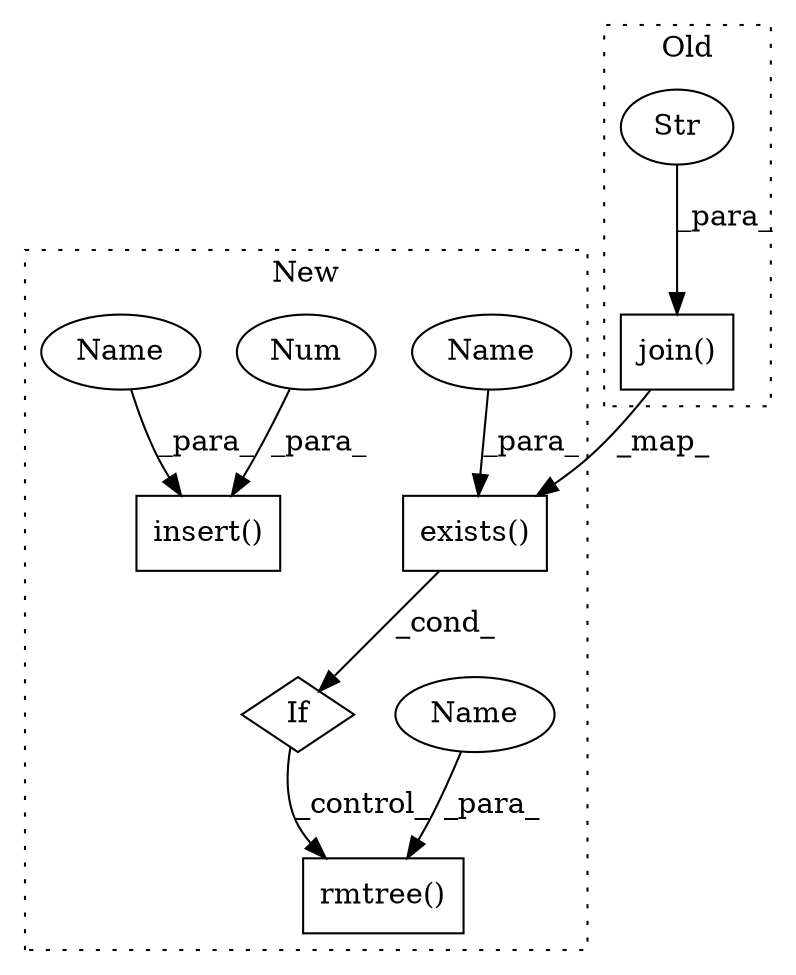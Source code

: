 digraph G {
subgraph cluster0 {
1 [label="join()" a="75" s="8408,8437" l="13,1" shape="box"];
4 [label="Str" a="66" s="8432" l="5" shape="ellipse"];
label = "Old";
style="dotted";
}
subgraph cluster1 {
2 [label="exists()" a="75" s="9317,9352" l="15,1" shape="box"];
3 [label="If" a="96" s="9314" l="3" shape="diamond"];
5 [label="rmtree()" a="75" s="9363,9397" l="14,1" shape="box"];
6 [label="insert()" a="75" s="9218,9257" l="16,1" shape="box"];
7 [label="Num" a="76" s="9234" l="1" shape="ellipse"];
8 [label="Name" a="87" s="9377" l="20" shape="ellipse"];
9 [label="Name" a="87" s="9332" l="20" shape="ellipse"];
10 [label="Name" a="87" s="9237" l="20" shape="ellipse"];
label = "New";
style="dotted";
}
1 -> 2 [label="_map_"];
2 -> 3 [label="_cond_"];
3 -> 5 [label="_control_"];
4 -> 1 [label="_para_"];
7 -> 6 [label="_para_"];
8 -> 5 [label="_para_"];
9 -> 2 [label="_para_"];
10 -> 6 [label="_para_"];
}